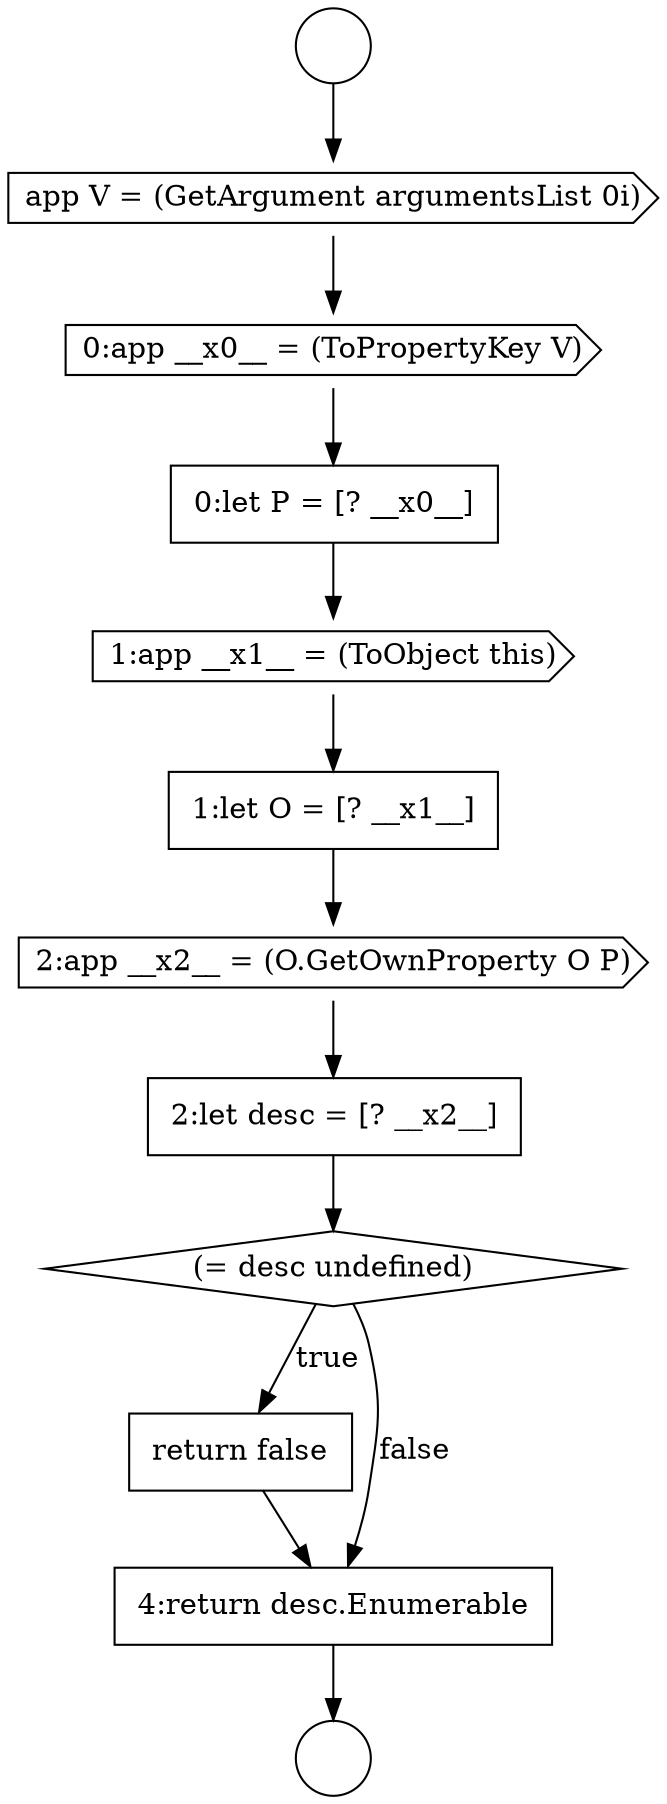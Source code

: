 digraph {
  node12197 [shape=circle label=" " color="black" fillcolor="white" style=filled]
  node12204 [shape=cds, label=<<font color="black">2:app __x2__ = (O.GetOwnProperty O P)</font>> color="black" fillcolor="white" style=filled]
  node12199 [shape=cds, label=<<font color="black">app V = (GetArgument argumentsList 0i)</font>> color="black" fillcolor="white" style=filled]
  node12207 [shape=none, margin=0, label=<<font color="black">
    <table border="0" cellborder="1" cellspacing="0" cellpadding="10">
      <tr><td align="left">return false</td></tr>
    </table>
  </font>> color="black" fillcolor="white" style=filled]
  node12202 [shape=cds, label=<<font color="black">1:app __x1__ = (ToObject this)</font>> color="black" fillcolor="white" style=filled]
  node12208 [shape=none, margin=0, label=<<font color="black">
    <table border="0" cellborder="1" cellspacing="0" cellpadding="10">
      <tr><td align="left">4:return desc.Enumerable</td></tr>
    </table>
  </font>> color="black" fillcolor="white" style=filled]
  node12198 [shape=circle label=" " color="black" fillcolor="white" style=filled]
  node12203 [shape=none, margin=0, label=<<font color="black">
    <table border="0" cellborder="1" cellspacing="0" cellpadding="10">
      <tr><td align="left">1:let O = [? __x1__]</td></tr>
    </table>
  </font>> color="black" fillcolor="white" style=filled]
  node12200 [shape=cds, label=<<font color="black">0:app __x0__ = (ToPropertyKey V)</font>> color="black" fillcolor="white" style=filled]
  node12205 [shape=none, margin=0, label=<<font color="black">
    <table border="0" cellborder="1" cellspacing="0" cellpadding="10">
      <tr><td align="left">2:let desc = [? __x2__]</td></tr>
    </table>
  </font>> color="black" fillcolor="white" style=filled]
  node12201 [shape=none, margin=0, label=<<font color="black">
    <table border="0" cellborder="1" cellspacing="0" cellpadding="10">
      <tr><td align="left">0:let P = [? __x0__]</td></tr>
    </table>
  </font>> color="black" fillcolor="white" style=filled]
  node12206 [shape=diamond, label=<<font color="black">(= desc undefined)</font>> color="black" fillcolor="white" style=filled]
  node12206 -> node12207 [label=<<font color="black">true</font>> color="black"]
  node12206 -> node12208 [label=<<font color="black">false</font>> color="black"]
  node12204 -> node12205 [ color="black"]
  node12203 -> node12204 [ color="black"]
  node12207 -> node12208 [ color="black"]
  node12202 -> node12203 [ color="black"]
  node12200 -> node12201 [ color="black"]
  node12197 -> node12199 [ color="black"]
  node12201 -> node12202 [ color="black"]
  node12208 -> node12198 [ color="black"]
  node12199 -> node12200 [ color="black"]
  node12205 -> node12206 [ color="black"]
}
